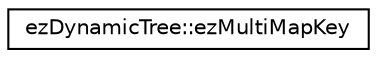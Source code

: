 digraph "Graphical Class Hierarchy"
{
 // LATEX_PDF_SIZE
  edge [fontname="Helvetica",fontsize="10",labelfontname="Helvetica",labelfontsize="10"];
  node [fontname="Helvetica",fontsize="10",shape=record];
  rankdir="LR";
  Node0 [label="ezDynamicTree::ezMultiMapKey",height=0.2,width=0.4,color="black", fillcolor="white", style="filled",URL="$d5/ddd/structez_dynamic_tree_1_1ez_multi_map_key.htm",tooltip=" "];
}
